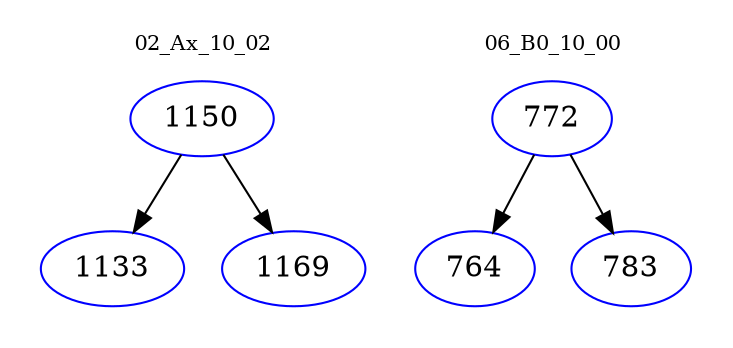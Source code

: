 digraph{
subgraph cluster_0 {
color = white
label = "02_Ax_10_02";
fontsize=10;
T0_1150 [label="1150", color="blue"]
T0_1150 -> T0_1133 [color="black"]
T0_1133 [label="1133", color="blue"]
T0_1150 -> T0_1169 [color="black"]
T0_1169 [label="1169", color="blue"]
}
subgraph cluster_1 {
color = white
label = "06_B0_10_00";
fontsize=10;
T1_772 [label="772", color="blue"]
T1_772 -> T1_764 [color="black"]
T1_764 [label="764", color="blue"]
T1_772 -> T1_783 [color="black"]
T1_783 [label="783", color="blue"]
}
}
